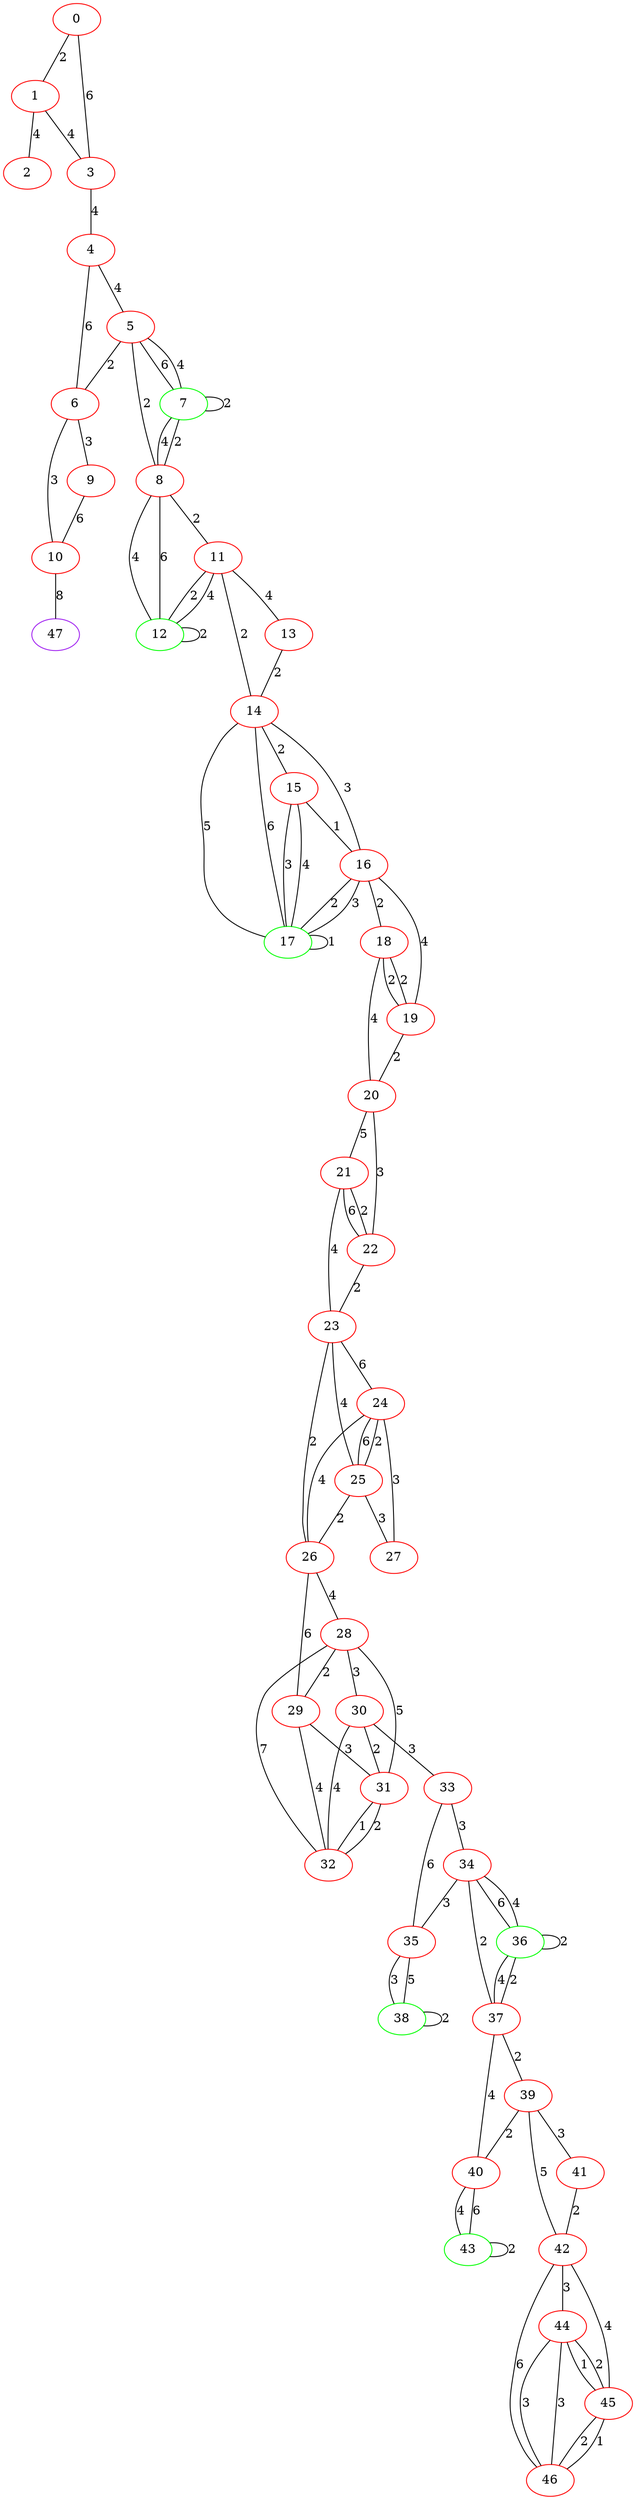 graph "" {
0 [color=red, weight=1];
1 [color=red, weight=1];
2 [color=red, weight=1];
3 [color=red, weight=1];
4 [color=red, weight=1];
5 [color=red, weight=1];
6 [color=red, weight=1];
7 [color=green, weight=2];
8 [color=red, weight=1];
9 [color=red, weight=1];
10 [color=red, weight=1];
11 [color=red, weight=1];
12 [color=green, weight=2];
13 [color=red, weight=1];
14 [color=red, weight=1];
15 [color=red, weight=1];
16 [color=red, weight=1];
17 [color=green, weight=2];
18 [color=red, weight=1];
19 [color=red, weight=1];
20 [color=red, weight=1];
21 [color=red, weight=1];
22 [color=red, weight=1];
23 [color=red, weight=1];
24 [color=red, weight=1];
25 [color=red, weight=1];
26 [color=red, weight=1];
27 [color=red, weight=1];
28 [color=red, weight=1];
29 [color=red, weight=1];
30 [color=red, weight=1];
31 [color=red, weight=1];
32 [color=red, weight=1];
33 [color=red, weight=1];
34 [color=red, weight=1];
35 [color=red, weight=1];
36 [color=green, weight=2];
37 [color=red, weight=1];
38 [color=green, weight=2];
39 [color=red, weight=1];
40 [color=red, weight=1];
41 [color=red, weight=1];
42 [color=red, weight=1];
43 [color=green, weight=2];
44 [color=red, weight=1];
45 [color=red, weight=1];
46 [color=red, weight=1];
47 [color=purple, weight=4];
0 -- 1  [key=0, label=2];
0 -- 3  [key=0, label=6];
1 -- 2  [key=0, label=4];
1 -- 3  [key=0, label=4];
3 -- 4  [key=0, label=4];
4 -- 5  [key=0, label=4];
4 -- 6  [key=0, label=6];
5 -- 8  [key=0, label=2];
5 -- 6  [key=0, label=2];
5 -- 7  [key=0, label=6];
5 -- 7  [key=1, label=4];
6 -- 9  [key=0, label=3];
6 -- 10  [key=0, label=3];
7 -- 8  [key=0, label=4];
7 -- 8  [key=1, label=2];
7 -- 7  [key=0, label=2];
8 -- 11  [key=0, label=2];
8 -- 12  [key=0, label=4];
8 -- 12  [key=1, label=6];
9 -- 10  [key=0, label=6];
10 -- 47  [key=0, label=8];
11 -- 12  [key=0, label=2];
11 -- 12  [key=1, label=4];
11 -- 13  [key=0, label=4];
11 -- 14  [key=0, label=2];
12 -- 12  [key=0, label=2];
13 -- 14  [key=0, label=2];
14 -- 16  [key=0, label=3];
14 -- 17  [key=0, label=5];
14 -- 17  [key=1, label=6];
14 -- 15  [key=0, label=2];
15 -- 16  [key=0, label=1];
15 -- 17  [key=0, label=3];
15 -- 17  [key=1, label=4];
16 -- 17  [key=0, label=2];
16 -- 17  [key=1, label=3];
16 -- 18  [key=0, label=2];
16 -- 19  [key=0, label=4];
17 -- 17  [key=0, label=1];
18 -- 19  [key=0, label=2];
18 -- 19  [key=1, label=2];
18 -- 20  [key=0, label=4];
19 -- 20  [key=0, label=2];
20 -- 21  [key=0, label=5];
20 -- 22  [key=0, label=3];
21 -- 22  [key=0, label=6];
21 -- 22  [key=1, label=2];
21 -- 23  [key=0, label=4];
22 -- 23  [key=0, label=2];
23 -- 24  [key=0, label=6];
23 -- 25  [key=0, label=4];
23 -- 26  [key=0, label=2];
24 -- 25  [key=0, label=6];
24 -- 25  [key=1, label=2];
24 -- 26  [key=0, label=4];
24 -- 27  [key=0, label=3];
25 -- 26  [key=0, label=2];
25 -- 27  [key=0, label=3];
26 -- 28  [key=0, label=4];
26 -- 29  [key=0, label=6];
28 -- 32  [key=0, label=7];
28 -- 29  [key=0, label=2];
28 -- 30  [key=0, label=3];
28 -- 31  [key=0, label=5];
29 -- 32  [key=0, label=4];
29 -- 31  [key=0, label=3];
30 -- 32  [key=0, label=4];
30 -- 33  [key=0, label=3];
30 -- 31  [key=0, label=2];
31 -- 32  [key=0, label=1];
31 -- 32  [key=1, label=2];
33 -- 34  [key=0, label=3];
33 -- 35  [key=0, label=6];
34 -- 35  [key=0, label=3];
34 -- 36  [key=0, label=6];
34 -- 36  [key=1, label=4];
34 -- 37  [key=0, label=2];
35 -- 38  [key=0, label=3];
35 -- 38  [key=1, label=5];
36 -- 36  [key=0, label=2];
36 -- 37  [key=0, label=4];
36 -- 37  [key=1, label=2];
37 -- 40  [key=0, label=4];
37 -- 39  [key=0, label=2];
38 -- 38  [key=0, label=2];
39 -- 40  [key=0, label=2];
39 -- 41  [key=0, label=3];
39 -- 42  [key=0, label=5];
40 -- 43  [key=0, label=4];
40 -- 43  [key=1, label=6];
41 -- 42  [key=0, label=2];
42 -- 44  [key=0, label=3];
42 -- 45  [key=0, label=4];
42 -- 46  [key=0, label=6];
43 -- 43  [key=0, label=2];
44 -- 45  [key=0, label=1];
44 -- 45  [key=1, label=2];
44 -- 46  [key=0, label=3];
44 -- 46  [key=1, label=3];
45 -- 46  [key=0, label=2];
45 -- 46  [key=1, label=1];
}
